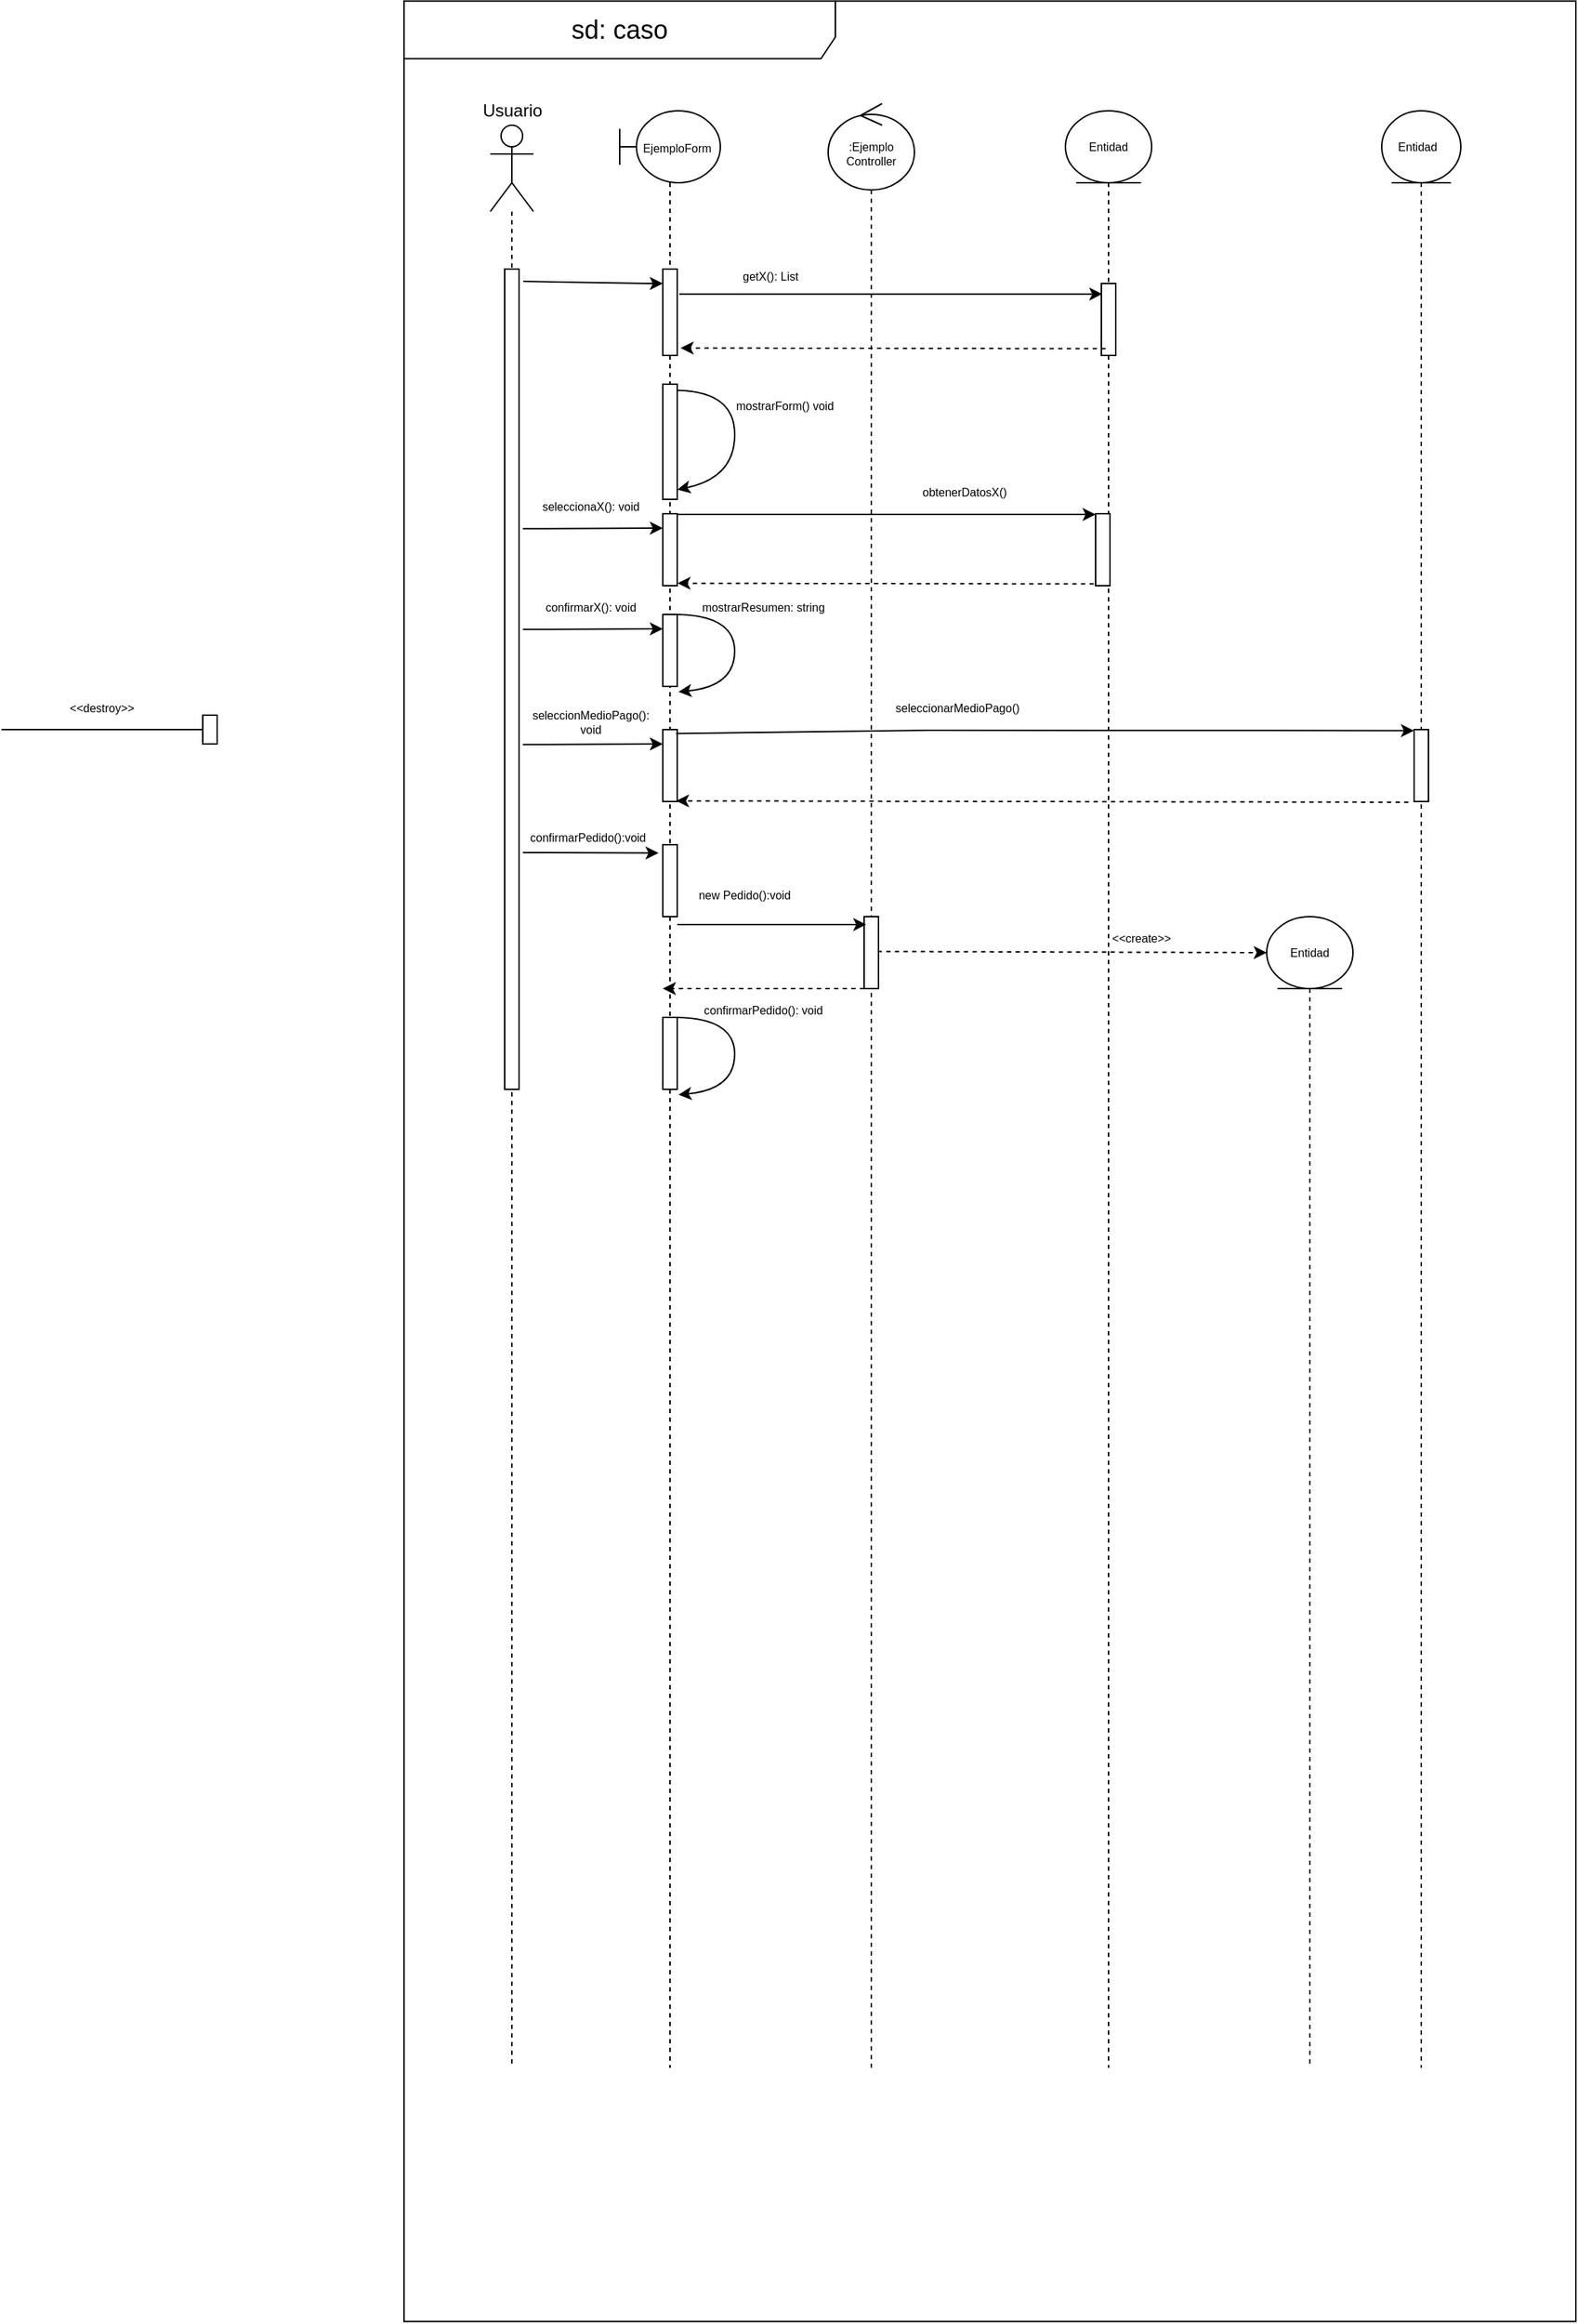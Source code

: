 <mxfile version="20.8.16" type="device"><diagram id="ZdMfaFk8lcVInj7ei9If" name="Página-1"><mxGraphModel dx="1717" dy="2007" grid="1" gridSize="10" guides="1" tooltips="1" connect="1" arrows="1" fold="1" page="1" pageScale="1" pageWidth="1169" pageHeight="827" math="0" shadow="0"><root><mxCell id="0"/><mxCell id="1" parent="0"/><mxCell id="Ivs0c7FVHFfern7GW2sj-53" value="&lt;font style=&quot;font-size: 18px;&quot;&gt;sd: caso&lt;/font&gt;" style="shape=umlFrame;whiteSpace=wrap;html=1;width=300;height=40;" parent="1" vertex="1"><mxGeometry x="290" y="-36.25" width="815" height="1612.5" as="geometry"/></mxCell><mxCell id="gL5YSYqFkg82zXVjvT1O-2" value="" style="shape=umlLifeline;participant=umlActor;perimeter=lifelinePerimeter;whiteSpace=wrap;html=1;container=1;collapsible=0;recursiveResize=0;verticalAlign=top;spacingTop=36;outlineConnect=0;size=60;align=center;" parent="1" vertex="1"><mxGeometry x="350" y="50" width="30" height="1350" as="geometry"/></mxCell><mxCell id="gL5YSYqFkg82zXVjvT1O-13" value="" style="html=1;points=[];perimeter=orthogonalPerimeter;fontSize=8;" parent="gL5YSYqFkg82zXVjvT1O-2" vertex="1"><mxGeometry x="10" y="100" width="10" height="570" as="geometry"/></mxCell><mxCell id="gL5YSYqFkg82zXVjvT1O-4" value="Usuario" style="text;html=1;align=center;verticalAlign=middle;resizable=0;points=[];autosize=1;strokeColor=none;fillColor=none;" parent="1" vertex="1"><mxGeometry x="335" y="25" width="60" height="30" as="geometry"/></mxCell><mxCell id="gL5YSYqFkg82zXVjvT1O-5" value="" style="shape=umlLifeline;participant=umlBoundary;perimeter=lifelinePerimeter;whiteSpace=wrap;html=1;container=1;collapsible=0;recursiveResize=0;verticalAlign=top;spacingTop=36;outlineConnect=0;size=50;" parent="1" vertex="1"><mxGeometry x="440" y="40" width="70" height="1360" as="geometry"/></mxCell><mxCell id="gL5YSYqFkg82zXVjvT1O-6" value="&lt;font style=&quot;font-size: 8px;&quot;&gt;EjemploForm&lt;/font&gt;" style="text;html=1;strokeColor=none;fillColor=none;align=center;verticalAlign=middle;whiteSpace=wrap;rounded=0;" parent="gL5YSYqFkg82zXVjvT1O-5" vertex="1"><mxGeometry x="10" y="10" width="60" height="30" as="geometry"/></mxCell><mxCell id="gL5YSYqFkg82zXVjvT1O-15" value="" style="html=1;points=[];perimeter=orthogonalPerimeter;fontSize=8;" parent="gL5YSYqFkg82zXVjvT1O-5" vertex="1"><mxGeometry x="30" y="110" width="10" height="60" as="geometry"/></mxCell><mxCell id="gL5YSYqFkg82zXVjvT1O-22" value="" style="endArrow=classic;html=1;fontSize=8;exitX=1.009;exitY=0.053;exitDx=0;exitDy=0;exitPerimeter=0;entryX=1.009;entryY=0.916;entryDx=0;entryDy=0;entryPerimeter=0;curved=1;startArrow=none;" parent="gL5YSYqFkg82zXVjvT1O-5" source="gL5YSYqFkg82zXVjvT1O-25" edge="1"><mxGeometry width="50" height="50" relative="1" as="geometry"><mxPoint x="190" y="245" as="sourcePoint"/><mxPoint x="40.09" y="263.28" as="targetPoint"/><Array as="points"><mxPoint x="80" y="195"/><mxPoint x="80" y="255"/></Array></mxGeometry></mxCell><mxCell id="gL5YSYqFkg82zXVjvT1O-34" value="" style="html=1;points=[];perimeter=orthogonalPerimeter;fontSize=8;" parent="gL5YSYqFkg82zXVjvT1O-5" vertex="1"><mxGeometry x="30" y="280" width="10" height="50" as="geometry"/></mxCell><mxCell id="gL5YSYqFkg82zXVjvT1O-25" value="" style="html=1;points=[];perimeter=orthogonalPerimeter;fontSize=8;" parent="gL5YSYqFkg82zXVjvT1O-5" vertex="1"><mxGeometry x="30" y="190" width="10" height="80" as="geometry"/></mxCell><mxCell id="Ivs0c7FVHFfern7GW2sj-16" value="" style="html=1;points=[];perimeter=orthogonalPerimeter;fontSize=8;" parent="gL5YSYqFkg82zXVjvT1O-5" vertex="1"><mxGeometry x="30" y="350" width="10" height="50" as="geometry"/></mxCell><mxCell id="Ivs0c7FVHFfern7GW2sj-17" value="" style="group" parent="gL5YSYqFkg82zXVjvT1O-5" vertex="1" connectable="0"><mxGeometry x="-67.34" y="330" width="97.34" height="30.39" as="geometry"/></mxCell><mxCell id="Ivs0c7FVHFfern7GW2sj-18" value="confirmarX(): void" style="text;html=1;strokeColor=none;fillColor=none;align=center;verticalAlign=middle;whiteSpace=wrap;rounded=0;fontSize=8;" parent="Ivs0c7FVHFfern7GW2sj-17" vertex="1"><mxGeometry x="7.34" width="80" height="30" as="geometry"/></mxCell><mxCell id="Ivs0c7FVHFfern7GW2sj-19" value="" style="endArrow=classic;html=1;fontSize=8;curved=1;exitX=1.266;exitY=0.701;exitDx=0;exitDy=0;exitPerimeter=0;" parent="Ivs0c7FVHFfern7GW2sj-17" edge="1"><mxGeometry width="50" height="50" relative="1" as="geometry"><mxPoint y="30.39" as="sourcePoint"/><mxPoint x="97.34" y="30" as="targetPoint"/></mxGeometry></mxCell><mxCell id="gL5YSYqFkg82zXVjvT1O-45" value="" style="endArrow=classic;html=1;fontSize=8;exitX=1.009;exitY=0.053;exitDx=0;exitDy=0;exitPerimeter=0;entryX=1.089;entryY=0.25;entryDx=0;entryDy=0;entryPerimeter=0;curved=1;" parent="gL5YSYqFkg82zXVjvT1O-5" edge="1"><mxGeometry width="50" height="50" relative="1" as="geometry"><mxPoint x="40" y="350" as="sourcePoint"/><mxPoint x="40.89" y="403.75" as="targetPoint"/><Array as="points"><mxPoint x="79.91" y="350.76"/><mxPoint x="80" y="400"/></Array></mxGeometry></mxCell><mxCell id="Ivs0c7FVHFfern7GW2sj-23" value="" style="html=1;points=[];perimeter=orthogonalPerimeter;fontSize=8;" parent="gL5YSYqFkg82zXVjvT1O-5" vertex="1"><mxGeometry x="30" y="430" width="10" height="50" as="geometry"/></mxCell><mxCell id="Ivs0c7FVHFfern7GW2sj-24" value="" style="group" parent="gL5YSYqFkg82zXVjvT1O-5" vertex="1" connectable="0"><mxGeometry x="-67.34" y="410" width="97.34" height="30.39" as="geometry"/></mxCell><mxCell id="Ivs0c7FVHFfern7GW2sj-25" value="seleccionMedioPago(): void" style="text;html=1;strokeColor=none;fillColor=none;align=center;verticalAlign=middle;whiteSpace=wrap;rounded=0;fontSize=8;" parent="Ivs0c7FVHFfern7GW2sj-24" vertex="1"><mxGeometry x="7.34" width="80" height="30" as="geometry"/></mxCell><mxCell id="Ivs0c7FVHFfern7GW2sj-26" value="" style="endArrow=classic;html=1;fontSize=8;curved=1;exitX=1.266;exitY=0.701;exitDx=0;exitDy=0;exitPerimeter=0;" parent="Ivs0c7FVHFfern7GW2sj-24" edge="1"><mxGeometry width="50" height="50" relative="1" as="geometry"><mxPoint y="30.39" as="sourcePoint"/><mxPoint x="97.34" y="30" as="targetPoint"/></mxGeometry></mxCell><mxCell id="Ivs0c7FVHFfern7GW2sj-34" value="" style="endArrow=classic;html=1;fontSize=8;curved=1;entryX=-0.298;entryY=0.116;entryDx=0;entryDy=0;entryPerimeter=0;" parent="gL5YSYqFkg82zXVjvT1O-5" target="Ivs0c7FVHFfern7GW2sj-36" edge="1"><mxGeometry width="50" height="50" relative="1" as="geometry"><mxPoint x="-67.338" y="515.48" as="sourcePoint"/><mxPoint x="34.02" y="515.48" as="targetPoint"/></mxGeometry></mxCell><mxCell id="Ivs0c7FVHFfern7GW2sj-35" value="confirmarPedido():void" style="text;html=1;strokeColor=none;fillColor=none;align=center;verticalAlign=middle;whiteSpace=wrap;rounded=0;fontSize=8;" parent="gL5YSYqFkg82zXVjvT1O-5" vertex="1"><mxGeometry x="-52.35" y="490" width="60" height="30" as="geometry"/></mxCell><mxCell id="Ivs0c7FVHFfern7GW2sj-36" value="" style="html=1;points=[];perimeter=orthogonalPerimeter;fontSize=8;" parent="gL5YSYqFkg82zXVjvT1O-5" vertex="1"><mxGeometry x="30" y="510" width="10" height="50" as="geometry"/></mxCell><mxCell id="gL5YSYqFkg82zXVjvT1O-7" value="" style="shape=umlLifeline;participant=umlControl;perimeter=lifelinePerimeter;whiteSpace=wrap;html=1;container=1;collapsible=0;recursiveResize=0;verticalAlign=top;spacingTop=36;outlineConnect=0;fontSize=8;size=60;" parent="1" vertex="1"><mxGeometry x="585" y="35" width="60" height="1365" as="geometry"/></mxCell><mxCell id="gL5YSYqFkg82zXVjvT1O-8" value=":Ejemplo&lt;br&gt;Controller" style="text;html=1;strokeColor=none;fillColor=none;align=center;verticalAlign=middle;whiteSpace=wrap;rounded=0;fontSize=8;" parent="gL5YSYqFkg82zXVjvT1O-7" vertex="1"><mxGeometry y="20" width="60" height="30" as="geometry"/></mxCell><mxCell id="Ivs0c7FVHFfern7GW2sj-37" value="" style="html=1;points=[];perimeter=orthogonalPerimeter;fontSize=8;" parent="gL5YSYqFkg82zXVjvT1O-7" vertex="1"><mxGeometry x="25" y="565" width="10" height="50" as="geometry"/></mxCell><mxCell id="gL5YSYqFkg82zXVjvT1O-9" value="" style="shape=umlLifeline;participant=umlEntity;perimeter=lifelinePerimeter;whiteSpace=wrap;html=1;container=1;collapsible=0;recursiveResize=0;verticalAlign=top;spacingTop=36;outlineConnect=0;fontSize=8;size=50;" parent="1" vertex="1"><mxGeometry x="750" y="40" width="60" height="1360" as="geometry"/></mxCell><mxCell id="gL5YSYqFkg82zXVjvT1O-10" value="Entidad" style="text;html=1;strokeColor=none;fillColor=none;align=center;verticalAlign=middle;whiteSpace=wrap;rounded=0;fontSize=8;" parent="gL5YSYqFkg82zXVjvT1O-9" vertex="1"><mxGeometry y="10" width="60" height="30" as="geometry"/></mxCell><mxCell id="gL5YSYqFkg82zXVjvT1O-17" value="" style="html=1;points=[];perimeter=orthogonalPerimeter;fontSize=8;" parent="gL5YSYqFkg82zXVjvT1O-9" vertex="1"><mxGeometry x="25" y="120" width="10" height="50" as="geometry"/></mxCell><mxCell id="Ivs0c7FVHFfern7GW2sj-5" value="" style="html=1;points=[];perimeter=orthogonalPerimeter;fontSize=8;" parent="gL5YSYqFkg82zXVjvT1O-9" vertex="1"><mxGeometry x="21" y="280" width="10" height="50" as="geometry"/></mxCell><mxCell id="gL5YSYqFkg82zXVjvT1O-80" value="&amp;lt;&amp;lt;create&amp;gt;&amp;gt;" style="text;html=1;strokeColor=none;fillColor=none;align=center;verticalAlign=middle;whiteSpace=wrap;rounded=0;fontSize=8;" parent="gL5YSYqFkg82zXVjvT1O-9" vertex="1"><mxGeometry x="22.5" y="560" width="60" height="30" as="geometry"/></mxCell><mxCell id="gL5YSYqFkg82zXVjvT1O-11" value="" style="shape=umlLifeline;participant=umlEntity;perimeter=lifelinePerimeter;whiteSpace=wrap;html=1;container=1;collapsible=0;recursiveResize=0;verticalAlign=top;spacingTop=36;outlineConnect=0;fontSize=8;size=50;" parent="1" vertex="1"><mxGeometry x="890" y="600" width="60" height="800" as="geometry"/></mxCell><mxCell id="gL5YSYqFkg82zXVjvT1O-12" value="Entidad" style="text;html=1;strokeColor=none;fillColor=none;align=center;verticalAlign=middle;whiteSpace=wrap;rounded=0;fontSize=8;" parent="gL5YSYqFkg82zXVjvT1O-11" vertex="1"><mxGeometry y="10" width="60" height="30" as="geometry"/></mxCell><mxCell id="gL5YSYqFkg82zXVjvT1O-14" value="" style="endArrow=classic;html=1;rounded=0;fontSize=8;exitX=1.3;exitY=0.015;exitDx=0;exitDy=0;exitPerimeter=0;" parent="1" source="gL5YSYqFkg82zXVjvT1O-13" edge="1"><mxGeometry width="50" height="50" relative="1" as="geometry"><mxPoint x="400" y="150" as="sourcePoint"/><mxPoint x="470" y="160" as="targetPoint"/><Array as="points"><mxPoint x="460" y="160"/></Array></mxGeometry></mxCell><mxCell id="gL5YSYqFkg82zXVjvT1O-19" value="" style="group" parent="1" vertex="1" connectable="0"><mxGeometry x="510" y="140" width="70" height="30" as="geometry"/></mxCell><mxCell id="gL5YSYqFkg82zXVjvT1O-16" value="" style="endArrow=classic;html=1;rounded=0;fontSize=8;exitX=1.146;exitY=0.289;exitDx=0;exitDy=0;exitPerimeter=0;entryX=0.064;entryY=0.147;entryDx=0;entryDy=0;entryPerimeter=0;" parent="gL5YSYqFkg82zXVjvT1O-19" source="gL5YSYqFkg82zXVjvT1O-15" target="gL5YSYqFkg82zXVjvT1O-17" edge="1"><mxGeometry width="50" height="50" relative="1" as="geometry"><mxPoint x="-100" y="60" as="sourcePoint"/><mxPoint x="70" y="30" as="targetPoint"/></mxGeometry></mxCell><mxCell id="gL5YSYqFkg82zXVjvT1O-18" value="getX(): List" style="text;html=1;strokeColor=none;fillColor=none;align=center;verticalAlign=middle;whiteSpace=wrap;rounded=0;fontSize=8;" parent="gL5YSYqFkg82zXVjvT1O-19" vertex="1"><mxGeometry width="70" height="30" as="geometry"/></mxCell><mxCell id="gL5YSYqFkg82zXVjvT1O-20" value="" style="endArrow=classic;html=1;rounded=0;fontSize=8;entryX=1.237;entryY=0.914;entryDx=0;entryDy=0;entryPerimeter=0;exitX=0.293;exitY=0.906;exitDx=0;exitDy=0;exitPerimeter=0;dashed=1;" parent="1" source="gL5YSYqFkg82zXVjvT1O-17" target="gL5YSYqFkg82zXVjvT1O-15" edge="1"><mxGeometry width="50" height="50" relative="1" as="geometry"><mxPoint x="630" y="310" as="sourcePoint"/><mxPoint x="680" y="260" as="targetPoint"/></mxGeometry></mxCell><mxCell id="gL5YSYqFkg82zXVjvT1O-39" value="" style="group" parent="1" vertex="1" connectable="0"><mxGeometry x="372.66" y="300" width="97.34" height="30.39" as="geometry"/></mxCell><mxCell id="gL5YSYqFkg82zXVjvT1O-36" value="seleccionaX(): void" style="text;html=1;strokeColor=none;fillColor=none;align=center;verticalAlign=middle;whiteSpace=wrap;rounded=0;fontSize=8;" parent="gL5YSYqFkg82zXVjvT1O-39" vertex="1"><mxGeometry x="7.34" width="80" height="30" as="geometry"/></mxCell><mxCell id="gL5YSYqFkg82zXVjvT1O-38" value="" style="endArrow=classic;html=1;fontSize=8;curved=1;exitX=1.266;exitY=0.701;exitDx=0;exitDy=0;exitPerimeter=0;" parent="gL5YSYqFkg82zXVjvT1O-39" edge="1"><mxGeometry width="50" height="50" relative="1" as="geometry"><mxPoint y="30.39" as="sourcePoint"/><mxPoint x="97.34" y="30" as="targetPoint"/></mxGeometry></mxCell><mxCell id="gL5YSYqFkg82zXVjvT1O-23" value="mostrarForm() void" style="text;html=1;strokeColor=none;fillColor=none;align=center;verticalAlign=middle;whiteSpace=wrap;rounded=0;fontSize=8;" parent="1" vertex="1"><mxGeometry x="520" y="230" width="70" height="30" as="geometry"/></mxCell><mxCell id="gL5YSYqFkg82zXVjvT1O-46" value="mostrarResumen: string" style="text;html=1;strokeColor=none;fillColor=none;align=center;verticalAlign=middle;whiteSpace=wrap;rounded=0;fontSize=8;" parent="1" vertex="1"><mxGeometry x="470" y="370" width="140" height="30" as="geometry"/></mxCell><mxCell id="gL5YSYqFkg82zXVjvT1O-47" value="" style="endArrow=classic;html=1;fontSize=8;curved=1;entryX=-0.011;entryY=0.015;entryDx=0;entryDy=0;entryPerimeter=0;exitX=0.922;exitY=0.054;exitDx=0;exitDy=0;exitPerimeter=0;" parent="1" source="Ivs0c7FVHFfern7GW2sj-23" target="Ivs0c7FVHFfern7GW2sj-31" edge="1"><mxGeometry width="50" height="50" relative="1" as="geometry"><mxPoint x="620" y="522" as="sourcePoint"/><mxPoint x="880" y="522" as="targetPoint"/><Array as="points"><mxPoint x="630" y="471"/><mxPoint x="680" y="470"/></Array></mxGeometry></mxCell><mxCell id="gL5YSYqFkg82zXVjvT1O-76" value="" style="endArrow=classic;html=1;fontSize=8;curved=1;exitX=0.94;exitY=0.484;exitDx=0;exitDy=0;exitPerimeter=0;dashed=1;entryX=0;entryY=0.5;entryDx=0;entryDy=0;" parent="1" source="Ivs0c7FVHFfern7GW2sj-37" target="gL5YSYqFkg82zXVjvT1O-12" edge="1"><mxGeometry width="50" height="50" relative="1" as="geometry"><mxPoint x="611.5" y="645.24" as="sourcePoint"/><mxPoint x="890" y="645" as="targetPoint"/></mxGeometry></mxCell><mxCell id="Ivs0c7FVHFfern7GW2sj-4" value="" style="endArrow=classic;html=1;rounded=0;fontSize=8;exitX=1.02;exitY=0.01;exitDx=0;exitDy=0;exitPerimeter=0;" parent="1" source="gL5YSYqFkg82zXVjvT1O-34" target="Ivs0c7FVHFfern7GW2sj-5" edge="1"><mxGeometry width="50" height="50" relative="1" as="geometry"><mxPoint x="626.77" y="330.44" as="sourcePoint"/><mxPoint x="755.23" y="330.39" as="targetPoint"/></mxGeometry></mxCell><mxCell id="Ivs0c7FVHFfern7GW2sj-7" value="obtenerDatosX()" style="text;html=1;strokeColor=none;fillColor=none;align=center;verticalAlign=middle;whiteSpace=wrap;rounded=0;fontSize=8;" parent="1" vertex="1"><mxGeometry x="645" y="290" width="70" height="30" as="geometry"/></mxCell><mxCell id="Ivs0c7FVHFfern7GW2sj-8" value="" style="endArrow=classic;html=1;fontSize=8;curved=1;entryX=1.02;entryY=0.966;entryDx=0;entryDy=0;entryPerimeter=0;exitX=-0.127;exitY=0.976;exitDx=0;exitDy=0;exitPerimeter=0;dashed=1;" parent="1" source="Ivs0c7FVHFfern7GW2sj-5" target="gL5YSYqFkg82zXVjvT1O-34" edge="1"><mxGeometry width="50" height="50" relative="1" as="geometry"><mxPoint x="755.2" y="360.0" as="sourcePoint"/><mxPoint x="480.0" y="362.87" as="targetPoint"/></mxGeometry></mxCell><mxCell id="Ivs0c7FVHFfern7GW2sj-28" value="" style="shape=umlLifeline;participant=umlEntity;perimeter=lifelinePerimeter;whiteSpace=wrap;html=1;container=1;collapsible=0;recursiveResize=0;verticalAlign=top;spacingTop=36;outlineConnect=0;fontSize=8;size=50;" parent="1" vertex="1"><mxGeometry x="970" y="40" width="55" height="1360" as="geometry"/></mxCell><mxCell id="Ivs0c7FVHFfern7GW2sj-29" value="Entidad" style="text;html=1;strokeColor=none;fillColor=none;align=center;verticalAlign=middle;whiteSpace=wrap;rounded=0;fontSize=8;" parent="Ivs0c7FVHFfern7GW2sj-28" vertex="1"><mxGeometry x="-5" y="10" width="60" height="30" as="geometry"/></mxCell><mxCell id="Ivs0c7FVHFfern7GW2sj-31" value="" style="html=1;points=[];perimeter=orthogonalPerimeter;fontSize=8;" parent="Ivs0c7FVHFfern7GW2sj-28" vertex="1"><mxGeometry x="22.5" y="430" width="10" height="50" as="geometry"/></mxCell><mxCell id="Ivs0c7FVHFfern7GW2sj-32" value="seleccionarMedioPago()" style="text;html=1;strokeColor=none;fillColor=none;align=center;verticalAlign=middle;whiteSpace=wrap;rounded=0;fontSize=8;" parent="1" vertex="1"><mxGeometry x="640" y="440" width="70" height="30" as="geometry"/></mxCell><mxCell id="Ivs0c7FVHFfern7GW2sj-33" value="" style="endArrow=classic;html=1;fontSize=8;curved=1;entryX=0.922;entryY=0.991;entryDx=0;entryDy=0;entryPerimeter=0;exitX=-0.127;exitY=0.976;exitDx=0;exitDy=0;exitPerimeter=0;dashed=1;" parent="1" target="Ivs0c7FVHFfern7GW2sj-23" edge="1"><mxGeometry width="50" height="50" relative="1" as="geometry"><mxPoint x="988.53" y="520.5" as="sourcePoint"/><mxPoint x="710" y="520" as="targetPoint"/></mxGeometry></mxCell><mxCell id="Ivs0c7FVHFfern7GW2sj-40" value="new Pedido():void" style="text;html=1;strokeColor=none;fillColor=none;align=center;verticalAlign=middle;whiteSpace=wrap;rounded=0;fontSize=8;" parent="1" vertex="1"><mxGeometry x="488.497" y="570" width="77.779" height="30" as="geometry"/></mxCell><mxCell id="Ivs0c7FVHFfern7GW2sj-42" value="" style="group" parent="1" vertex="1" connectable="0"><mxGeometry x="480" y="580" width="131.5" height="30" as="geometry"/></mxCell><mxCell id="Ivs0c7FVHFfern7GW2sj-43" value="" style="endArrow=classic;html=1;fontSize=8;curved=1;entryX=-0.363;entryY=0.012;entryDx=0;entryDy=0;entryPerimeter=0;" parent="Ivs0c7FVHFfern7GW2sj-42" edge="1"><mxGeometry width="50" height="50" relative="1" as="geometry"><mxPoint y="25.48" as="sourcePoint"/><mxPoint x="131.5" y="25.48" as="targetPoint"/></mxGeometry></mxCell><mxCell id="Ivs0c7FVHFfern7GW2sj-49" value="" style="endArrow=classic;html=1;fontSize=8;curved=1;entryX=1.02;entryY=0.966;entryDx=0;entryDy=0;entryPerimeter=0;dashed=1;" parent="1" edge="1"><mxGeometry width="50" height="50" relative="1" as="geometry"><mxPoint x="610" y="650" as="sourcePoint"/><mxPoint x="470.0" y="650" as="targetPoint"/></mxGeometry></mxCell><mxCell id="Ivs0c7FVHFfern7GW2sj-50" value="" style="html=1;points=[];perimeter=orthogonalPerimeter;fontSize=8;" parent="1" vertex="1"><mxGeometry x="470" y="670" width="10" height="50" as="geometry"/></mxCell><mxCell id="Ivs0c7FVHFfern7GW2sj-51" value="" style="endArrow=classic;html=1;fontSize=8;exitX=1.009;exitY=0.053;exitDx=0;exitDy=0;exitPerimeter=0;entryX=1.089;entryY=0.25;entryDx=0;entryDy=0;entryPerimeter=0;curved=1;" parent="1" edge="1"><mxGeometry width="50" height="50" relative="1" as="geometry"><mxPoint x="480" y="670" as="sourcePoint"/><mxPoint x="480.89" y="723.75" as="targetPoint"/><Array as="points"><mxPoint x="519.91" y="670.76"/><mxPoint x="520" y="720"/></Array></mxGeometry></mxCell><mxCell id="Ivs0c7FVHFfern7GW2sj-52" value="confirmarPedido(): void" style="text;html=1;strokeColor=none;fillColor=none;align=center;verticalAlign=middle;whiteSpace=wrap;rounded=0;fontSize=8;" parent="1" vertex="1"><mxGeometry x="470" y="650" width="140" height="30" as="geometry"/></mxCell><mxCell id="X0OiAUzEOlzHKzrIvhBe-1" value="" style="endArrow=classic;html=1;rounded=0;fontSize=8;exitX=1.02;exitY=0.01;exitDx=0;exitDy=0;exitPerimeter=0;startArrow=none;" edge="1" parent="1" source="X0OiAUzEOlzHKzrIvhBe-2"><mxGeometry width="50" height="50" relative="1" as="geometry"><mxPoint x="10.0" y="470" as="sourcePoint"/><mxPoint x="150" y="470" as="targetPoint"/></mxGeometry></mxCell><mxCell id="X0OiAUzEOlzHKzrIvhBe-3" value="" style="endArrow=none;html=1;rounded=0;fontSize=8;exitX=1.02;exitY=0.01;exitDx=0;exitDy=0;exitPerimeter=0;" edge="1" parent="1" target="X0OiAUzEOlzHKzrIvhBe-2"><mxGeometry width="50" height="50" relative="1" as="geometry"><mxPoint x="10" y="470" as="sourcePoint"/><mxPoint x="150" y="470" as="targetPoint"/></mxGeometry></mxCell><mxCell id="X0OiAUzEOlzHKzrIvhBe-2" value="" style="html=1;points=[];perimeter=orthogonalPerimeter;fontSize=8;" vertex="1" parent="1"><mxGeometry x="150" y="460" width="10" height="20" as="geometry"/></mxCell><mxCell id="X0OiAUzEOlzHKzrIvhBe-4" value="&amp;lt;&amp;lt;destroy&amp;gt;&amp;gt;" style="text;html=1;strokeColor=none;fillColor=none;align=center;verticalAlign=middle;whiteSpace=wrap;rounded=0;fontSize=8;" vertex="1" parent="1"><mxGeometry x="50" y="440" width="60" height="30" as="geometry"/></mxCell></root></mxGraphModel></diagram></mxfile>